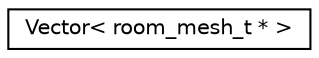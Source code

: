 digraph "Graphical Class Hierarchy"
{
 // INTERACTIVE_SVG=YES
  edge [fontname="Helvetica",fontsize="10",labelfontname="Helvetica",labelfontsize="10"];
  node [fontname="Helvetica",fontsize="10",shape=record];
  rankdir="LR";
  Node1 [label="Vector\< room_mesh_t * \>",height=0.2,width=0.4,color="black", fillcolor="white", style="filled",URL="$class_vector.html"];
}
